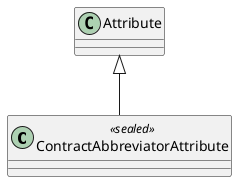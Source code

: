 @startuml
class ContractAbbreviatorAttribute <<sealed>> {
}
Attribute <|-- ContractAbbreviatorAttribute
@enduml
